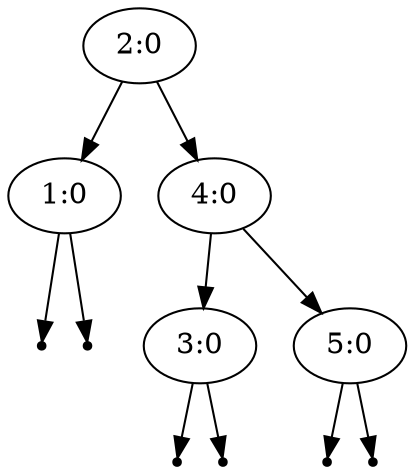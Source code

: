 digraph {
"1"[label="2:0"];
"2"[label="1:0"];
"3" [shape=point];
"4" [shape=point];
"2" -> "3";
"2" -> "4";
"5"[label="4:0"];
"6"[label="3:0"];
"7" [shape=point];
"8" [shape=point];
"6" -> "7";
"6" -> "8";
"9"[label="5:0"];
"10" [shape=point];
"11" [shape=point];
"9" -> "10";
"9" -> "11";
"5" -> "6";
"5" -> "9";
"1" -> "2";
"1" -> "5";
}